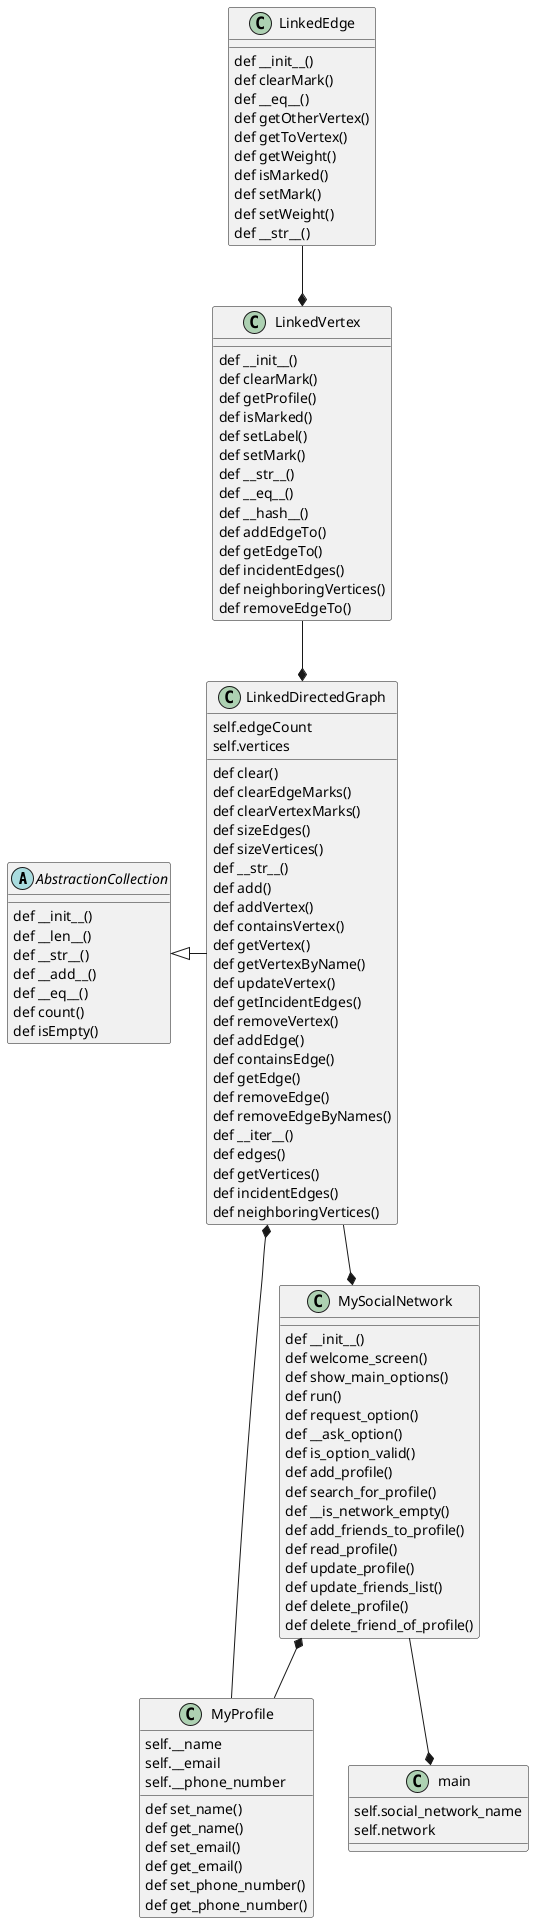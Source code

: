 @startuml

'West Valley College
'CIST-005B-32264
'Student Name: Luis Vargas Chacon
'Student ID: G08280596
'Email: lvargasc@mywvm.wvm.edu
'Team Name: The Infinite Loop
'Date: 05/18/2024

'Description: Social Network Diagram
'This file is used to UML Class Diagram of the Social Network Diagram for Final Part 1

'https://plantuml.com/class-diagram


abstract class AbstractionCollection{
    def __init__()
    def __len__()
    def __str__()
    def __add__()
    def __eq__()
    def count()
    def isEmpty()
}

class LinkedEdge{
    def __init__()
    def clearMark()
    def __eq__()
    def getOtherVertex()
    def getToVertex()
    def getWeight()
    def isMarked()
    def setMark()
    def setWeight()
    def __str__()
}

class LinkedVertex{
    def __init__()
    def clearMark()
    def getProfile()
    def isMarked()
    def setLabel()
    def setMark()
    def __str__()
    def __eq__()
    def __hash__()
    def addEdgeTo()
    def getEdgeTo()
    def incidentEdges()
    def neighboringVertices()
    def removeEdgeTo()
}

class LinkedDirectedGraph{
    self.edgeCount
    self.vertices
    def clear()
    def clearEdgeMarks()
    def clearVertexMarks()
    def sizeEdges()
    def sizeVertices()
    def __str__()
    def add()
    def addVertex()
    def containsVertex()
    def getVertex()
    def getVertexByName()
    def updateVertex()
    def getIncidentEdges()
    def removeVertex()
    def addEdge()
    def containsEdge()
    def getEdge()
    def removeEdge()
    def removeEdgeByNames()
    def __iter__()
    def edges()
    def getVertices()
    def incidentEdges()
    def neighboringVertices()
}

class MySocialNetwork{
    def __init__()
    def welcome_screen()
    def show_main_options()
    def run()
    def request_option()
    def __ask_option()
    def is_option_valid()
    def add_profile()
    def search_for_profile()
    def __is_network_empty()
    def add_friends_to_profile()
    def read_profile()
    def update_profile()
    def update_friends_list()
    def delete_profile()
    def delete_friend_of_profile()
}

class MyProfile{
    self.__name
    self.__email
    self.__phone_number

    def set_name()
    def get_name()
    def set_email()
    def get_email()
    def set_phone_number()
    def get_phone_number()
}

class main{
    self.social_network_name
    self.network
}

AbstractionCollection <|- LinkedDirectedGraph
LinkedDirectedGraph *-- MyProfile
LinkedEdge --* LinkedVertex
LinkedVertex --* LinkedDirectedGraph
LinkedDirectedGraph --* MySocialNetwork
MySocialNetwork --* main
MySocialNetwork *-- MyProfile

@enduml